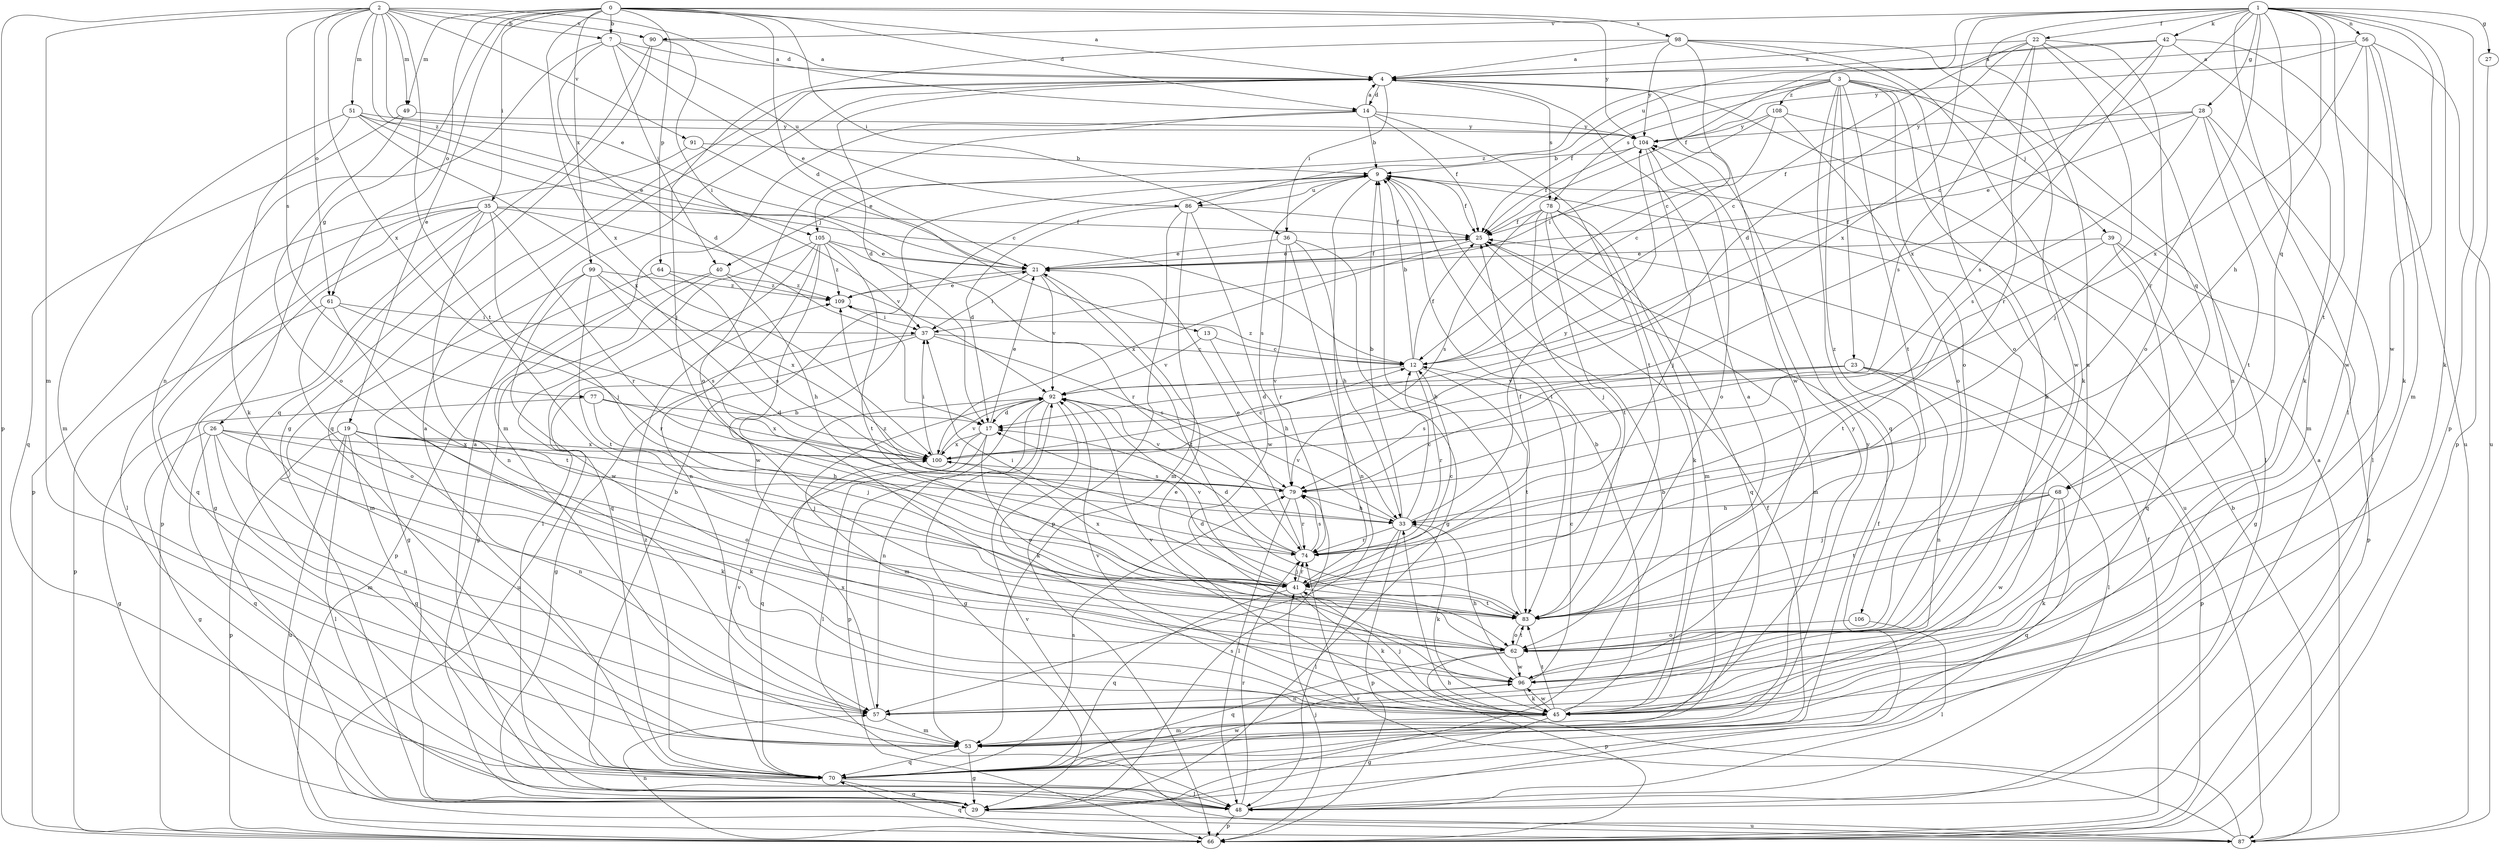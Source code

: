 strict digraph  {
0;
1;
2;
3;
4;
7;
9;
12;
13;
14;
17;
19;
21;
22;
23;
25;
26;
27;
28;
29;
33;
35;
36;
37;
39;
40;
41;
42;
45;
48;
49;
51;
53;
56;
57;
61;
62;
64;
66;
68;
70;
74;
77;
78;
79;
83;
86;
87;
90;
91;
92;
96;
98;
99;
100;
104;
105;
106;
108;
109;
0 -> 4  [label=a];
0 -> 7  [label=b];
0 -> 13  [label=d];
0 -> 14  [label=d];
0 -> 19  [label=e];
0 -> 26  [label=g];
0 -> 35  [label=i];
0 -> 36  [label=i];
0 -> 49  [label=m];
0 -> 61  [label=o];
0 -> 64  [label=p];
0 -> 98  [label=x];
0 -> 99  [label=x];
0 -> 100  [label=x];
0 -> 104  [label=y];
1 -> 12  [label=c];
1 -> 22  [label=f];
1 -> 27  [label=g];
1 -> 28  [label=g];
1 -> 33  [label=h];
1 -> 42  [label=k];
1 -> 45  [label=k];
1 -> 48  [label=l];
1 -> 56  [label=n];
1 -> 57  [label=n];
1 -> 66  [label=p];
1 -> 68  [label=q];
1 -> 74  [label=r];
1 -> 83  [label=t];
1 -> 86  [label=u];
1 -> 90  [label=v];
1 -> 96  [label=w];
1 -> 100  [label=x];
2 -> 7  [label=b];
2 -> 14  [label=d];
2 -> 21  [label=e];
2 -> 49  [label=m];
2 -> 51  [label=m];
2 -> 53  [label=m];
2 -> 61  [label=o];
2 -> 66  [label=p];
2 -> 77  [label=s];
2 -> 83  [label=t];
2 -> 90  [label=v];
2 -> 91  [label=v];
2 -> 100  [label=x];
2 -> 105  [label=z];
3 -> 23  [label=f];
3 -> 25  [label=f];
3 -> 39  [label=j];
3 -> 45  [label=k];
3 -> 62  [label=o];
3 -> 68  [label=q];
3 -> 70  [label=q];
3 -> 78  [label=s];
3 -> 83  [label=t];
3 -> 105  [label=z];
3 -> 106  [label=z];
3 -> 108  [label=z];
4 -> 14  [label=d];
4 -> 17  [label=d];
4 -> 36  [label=i];
4 -> 70  [label=q];
4 -> 78  [label=s];
4 -> 96  [label=w];
7 -> 4  [label=a];
7 -> 17  [label=d];
7 -> 21  [label=e];
7 -> 40  [label=j];
7 -> 57  [label=n];
7 -> 86  [label=u];
9 -> 25  [label=f];
9 -> 40  [label=j];
9 -> 41  [label=j];
9 -> 79  [label=s];
9 -> 83  [label=t];
9 -> 86  [label=u];
9 -> 87  [label=u];
12 -> 9  [label=b];
12 -> 25  [label=f];
12 -> 74  [label=r];
12 -> 83  [label=t];
12 -> 92  [label=v];
12 -> 109  [label=z];
13 -> 12  [label=c];
13 -> 33  [label=h];
13 -> 92  [label=v];
14 -> 4  [label=a];
14 -> 9  [label=b];
14 -> 25  [label=f];
14 -> 53  [label=m];
14 -> 62  [label=o];
14 -> 83  [label=t];
14 -> 104  [label=y];
17 -> 21  [label=e];
17 -> 48  [label=l];
17 -> 62  [label=o];
17 -> 70  [label=q];
17 -> 100  [label=x];
19 -> 33  [label=h];
19 -> 41  [label=j];
19 -> 45  [label=k];
19 -> 48  [label=l];
19 -> 57  [label=n];
19 -> 66  [label=p];
19 -> 70  [label=q];
19 -> 87  [label=u];
19 -> 100  [label=x];
21 -> 25  [label=f];
21 -> 37  [label=i];
21 -> 83  [label=t];
21 -> 92  [label=v];
21 -> 109  [label=z];
22 -> 4  [label=a];
22 -> 12  [label=c];
22 -> 17  [label=d];
22 -> 41  [label=j];
22 -> 57  [label=n];
22 -> 62  [label=o];
22 -> 74  [label=r];
22 -> 79  [label=s];
23 -> 17  [label=d];
23 -> 48  [label=l];
23 -> 57  [label=n];
23 -> 66  [label=p];
23 -> 79  [label=s];
23 -> 92  [label=v];
25 -> 21  [label=e];
25 -> 53  [label=m];
25 -> 100  [label=x];
26 -> 29  [label=g];
26 -> 45  [label=k];
26 -> 53  [label=m];
26 -> 57  [label=n];
26 -> 62  [label=o];
26 -> 70  [label=q];
26 -> 100  [label=x];
27 -> 66  [label=p];
28 -> 21  [label=e];
28 -> 25  [label=f];
28 -> 48  [label=l];
28 -> 53  [label=m];
28 -> 79  [label=s];
28 -> 83  [label=t];
28 -> 104  [label=y];
29 -> 9  [label=b];
29 -> 79  [label=s];
29 -> 87  [label=u];
33 -> 9  [label=b];
33 -> 12  [label=c];
33 -> 45  [label=k];
33 -> 48  [label=l];
33 -> 66  [label=p];
33 -> 74  [label=r];
33 -> 92  [label=v];
33 -> 104  [label=y];
35 -> 25  [label=f];
35 -> 29  [label=g];
35 -> 41  [label=j];
35 -> 48  [label=l];
35 -> 57  [label=n];
35 -> 66  [label=p];
35 -> 70  [label=q];
35 -> 74  [label=r];
35 -> 92  [label=v];
36 -> 21  [label=e];
36 -> 29  [label=g];
36 -> 33  [label=h];
36 -> 57  [label=n];
36 -> 74  [label=r];
37 -> 12  [label=c];
37 -> 29  [label=g];
37 -> 79  [label=s];
37 -> 87  [label=u];
39 -> 21  [label=e];
39 -> 29  [label=g];
39 -> 66  [label=p];
39 -> 70  [label=q];
39 -> 83  [label=t];
40 -> 29  [label=g];
40 -> 33  [label=h];
40 -> 66  [label=p];
40 -> 109  [label=z];
41 -> 12  [label=c];
41 -> 37  [label=i];
41 -> 45  [label=k];
41 -> 70  [label=q];
41 -> 74  [label=r];
41 -> 83  [label=t];
41 -> 92  [label=v];
41 -> 100  [label=x];
42 -> 4  [label=a];
42 -> 25  [label=f];
42 -> 45  [label=k];
42 -> 79  [label=s];
42 -> 87  [label=u];
42 -> 100  [label=x];
45 -> 4  [label=a];
45 -> 9  [label=b];
45 -> 21  [label=e];
45 -> 29  [label=g];
45 -> 41  [label=j];
45 -> 53  [label=m];
45 -> 83  [label=t];
45 -> 92  [label=v];
45 -> 96  [label=w];
45 -> 104  [label=y];
48 -> 4  [label=a];
48 -> 9  [label=b];
48 -> 25  [label=f];
48 -> 66  [label=p];
48 -> 74  [label=r];
49 -> 62  [label=o];
49 -> 70  [label=q];
49 -> 104  [label=y];
51 -> 12  [label=c];
51 -> 21  [label=e];
51 -> 45  [label=k];
51 -> 53  [label=m];
51 -> 100  [label=x];
51 -> 104  [label=y];
53 -> 29  [label=g];
53 -> 70  [label=q];
53 -> 104  [label=y];
56 -> 4  [label=a];
56 -> 45  [label=k];
56 -> 53  [label=m];
56 -> 87  [label=u];
56 -> 96  [label=w];
56 -> 100  [label=x];
56 -> 104  [label=y];
57 -> 53  [label=m];
57 -> 100  [label=x];
61 -> 37  [label=i];
61 -> 62  [label=o];
61 -> 66  [label=p];
61 -> 74  [label=r];
61 -> 83  [label=t];
62 -> 9  [label=b];
62 -> 66  [label=p];
62 -> 70  [label=q];
62 -> 83  [label=t];
62 -> 96  [label=w];
64 -> 29  [label=g];
64 -> 79  [label=s];
64 -> 109  [label=z];
66 -> 25  [label=f];
66 -> 41  [label=j];
66 -> 57  [label=n];
66 -> 70  [label=q];
68 -> 33  [label=h];
68 -> 41  [label=j];
68 -> 45  [label=k];
68 -> 70  [label=q];
68 -> 83  [label=t];
68 -> 96  [label=w];
70 -> 4  [label=a];
70 -> 25  [label=f];
70 -> 29  [label=g];
70 -> 48  [label=l];
70 -> 79  [label=s];
70 -> 92  [label=v];
70 -> 96  [label=w];
70 -> 109  [label=z];
74 -> 17  [label=d];
74 -> 21  [label=e];
74 -> 25  [label=f];
74 -> 41  [label=j];
74 -> 79  [label=s];
74 -> 109  [label=z];
77 -> 17  [label=d];
77 -> 29  [label=g];
77 -> 41  [label=j];
77 -> 100  [label=x];
78 -> 25  [label=f];
78 -> 41  [label=j];
78 -> 45  [label=k];
78 -> 53  [label=m];
78 -> 70  [label=q];
78 -> 79  [label=s];
78 -> 83  [label=t];
79 -> 33  [label=h];
79 -> 48  [label=l];
79 -> 74  [label=r];
79 -> 92  [label=v];
83 -> 9  [label=b];
83 -> 17  [label=d];
83 -> 62  [label=o];
86 -> 17  [label=d];
86 -> 25  [label=f];
86 -> 53  [label=m];
86 -> 66  [label=p];
86 -> 96  [label=w];
87 -> 4  [label=a];
87 -> 9  [label=b];
87 -> 33  [label=h];
87 -> 74  [label=r];
87 -> 92  [label=v];
90 -> 4  [label=a];
90 -> 29  [label=g];
90 -> 37  [label=i];
90 -> 70  [label=q];
91 -> 9  [label=b];
91 -> 21  [label=e];
91 -> 66  [label=p];
92 -> 17  [label=d];
92 -> 29  [label=g];
92 -> 45  [label=k];
92 -> 53  [label=m];
92 -> 57  [label=n];
92 -> 66  [label=p];
96 -> 12  [label=c];
96 -> 33  [label=h];
96 -> 45  [label=k];
96 -> 57  [label=n];
96 -> 92  [label=v];
98 -> 4  [label=a];
98 -> 12  [label=c];
98 -> 41  [label=j];
98 -> 45  [label=k];
98 -> 62  [label=o];
98 -> 96  [label=w];
98 -> 104  [label=y];
99 -> 53  [label=m];
99 -> 79  [label=s];
99 -> 83  [label=t];
99 -> 96  [label=w];
99 -> 100  [label=x];
99 -> 109  [label=z];
100 -> 12  [label=c];
100 -> 37  [label=i];
100 -> 79  [label=s];
100 -> 92  [label=v];
104 -> 9  [label=b];
104 -> 25  [label=f];
104 -> 41  [label=j];
104 -> 62  [label=o];
105 -> 21  [label=e];
105 -> 48  [label=l];
105 -> 57  [label=n];
105 -> 70  [label=q];
105 -> 74  [label=r];
105 -> 83  [label=t];
105 -> 96  [label=w];
105 -> 109  [label=z];
106 -> 48  [label=l];
106 -> 62  [label=o];
108 -> 12  [label=c];
108 -> 37  [label=i];
108 -> 48  [label=l];
108 -> 62  [label=o];
108 -> 104  [label=y];
109 -> 21  [label=e];
109 -> 37  [label=i];
}
